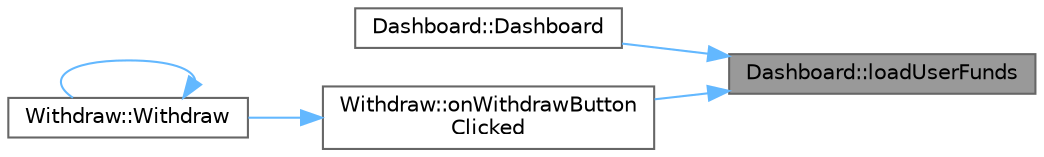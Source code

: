 digraph "Dashboard::loadUserFunds"
{
 // LATEX_PDF_SIZE
  bgcolor="transparent";
  edge [fontname=Helvetica,fontsize=10,labelfontname=Helvetica,labelfontsize=10];
  node [fontname=Helvetica,fontsize=10,shape=box,height=0.2,width=0.4];
  rankdir="RL";
  Node1 [id="Node000001",label="Dashboard::loadUserFunds",height=0.2,width=0.4,color="gray40", fillcolor="grey60", style="filled", fontcolor="black",tooltip=" "];
  Node1 -> Node2 [id="edge1_Node000001_Node000002",dir="back",color="steelblue1",style="solid",tooltip=" "];
  Node2 [id="Node000002",label="Dashboard::Dashboard",height=0.2,width=0.4,color="grey40", fillcolor="white", style="filled",URL="$class_dashboard.html#a99f4d34f50629f1118494855ca584697",tooltip=" "];
  Node1 -> Node3 [id="edge2_Node000001_Node000003",dir="back",color="steelblue1",style="solid",tooltip=" "];
  Node3 [id="Node000003",label="Withdraw::onWithdrawButton\lClicked",height=0.2,width=0.4,color="grey40", fillcolor="white", style="filled",URL="$class_withdraw.html#a27e3bf5726ded707b7859b7bfa09732c",tooltip=" "];
  Node3 -> Node4 [id="edge3_Node000003_Node000004",dir="back",color="steelblue1",style="solid",tooltip=" "];
  Node4 [id="Node000004",label="Withdraw::Withdraw",height=0.2,width=0.4,color="grey40", fillcolor="white", style="filled",URL="$class_withdraw.html#ac89d3d31036aecb4e836debd3b3f05da",tooltip=" "];
  Node4 -> Node4 [id="edge4_Node000004_Node000004",dir="back",color="steelblue1",style="solid",tooltip=" "];
}
